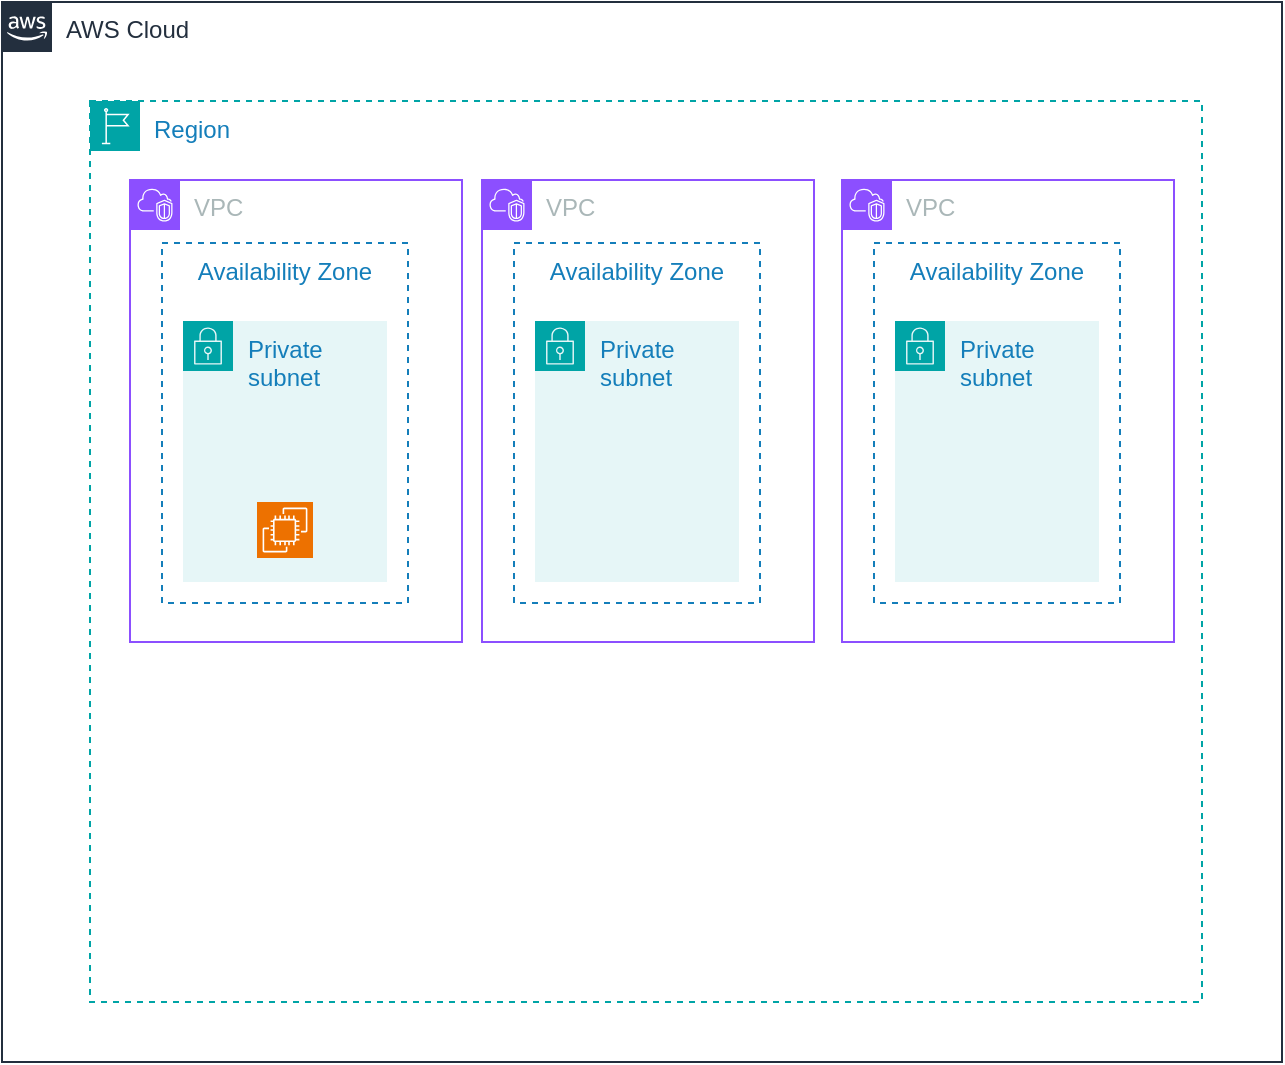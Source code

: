 <mxfile version="22.1.3" type="github">
  <diagram name="ページ1" id="tVy99rYXHUsZH3hneVnp">
    <mxGraphModel dx="1434" dy="1927" grid="1" gridSize="10" guides="1" tooltips="1" connect="1" arrows="1" fold="1" page="1" pageScale="1" pageWidth="827" pageHeight="1169" math="0" shadow="0">
      <root>
        <mxCell id="0" />
        <mxCell id="1" parent="0" />
        <mxCell id="xZfSfxxHkl3YPpoPbqo2-1" value="AWS Cloud" style="points=[[0,0],[0.25,0],[0.5,0],[0.75,0],[1,0],[1,0.25],[1,0.5],[1,0.75],[1,1],[0.75,1],[0.5,1],[0.25,1],[0,1],[0,0.75],[0,0.5],[0,0.25]];outlineConnect=0;gradientColor=none;html=1;whiteSpace=wrap;fontSize=12;fontStyle=0;container=1;pointerEvents=0;collapsible=0;recursiveResize=0;shape=mxgraph.aws4.group;grIcon=mxgraph.aws4.group_aws_cloud_alt;strokeColor=#232F3E;fillColor=none;verticalAlign=top;align=left;spacingLeft=30;fontColor=#232F3E;dashed=0;" parent="1" vertex="1">
          <mxGeometry x="94" y="-610" width="640" height="530" as="geometry" />
        </mxCell>
        <mxCell id="xZfSfxxHkl3YPpoPbqo2-11" value="VPC" style="points=[[0,0],[0.25,0],[0.5,0],[0.75,0],[1,0],[1,0.25],[1,0.5],[1,0.75],[1,1],[0.75,1],[0.5,1],[0.25,1],[0,1],[0,0.75],[0,0.5],[0,0.25]];outlineConnect=0;gradientColor=none;html=1;whiteSpace=wrap;fontSize=12;fontStyle=0;container=1;pointerEvents=0;collapsible=0;recursiveResize=0;shape=mxgraph.aws4.group;grIcon=mxgraph.aws4.group_vpc2;strokeColor=#8C4FFF;fillColor=none;verticalAlign=top;align=left;spacingLeft=30;fontColor=#AAB7B8;dashed=0;" parent="xZfSfxxHkl3YPpoPbqo2-1" vertex="1">
          <mxGeometry x="64" y="89" width="166" height="231" as="geometry" />
        </mxCell>
        <mxCell id="xZfSfxxHkl3YPpoPbqo2-3" value="Region" style="points=[[0,0],[0.25,0],[0.5,0],[0.75,0],[1,0],[1,0.25],[1,0.5],[1,0.75],[1,1],[0.75,1],[0.5,1],[0.25,1],[0,1],[0,0.75],[0,0.5],[0,0.25]];outlineConnect=0;gradientColor=none;html=1;whiteSpace=wrap;fontSize=12;fontStyle=0;container=1;pointerEvents=0;collapsible=0;recursiveResize=0;shape=mxgraph.aws4.group;grIcon=mxgraph.aws4.group_region;strokeColor=#00A4A6;fillColor=none;verticalAlign=top;align=left;spacingLeft=30;fontColor=#147EBA;dashed=1;" parent="xZfSfxxHkl3YPpoPbqo2-1" vertex="1">
          <mxGeometry x="44" y="49.5" width="556" height="450.5" as="geometry" />
        </mxCell>
        <mxCell id="wf-hKyWGlj1gjCBKWFYa-4" value="Private subnet" style="points=[[0,0],[0.25,0],[0.5,0],[0.75,0],[1,0],[1,0.25],[1,0.5],[1,0.75],[1,1],[0.75,1],[0.5,1],[0.25,1],[0,1],[0,0.75],[0,0.5],[0,0.25]];outlineConnect=0;gradientColor=none;html=1;whiteSpace=wrap;fontSize=12;fontStyle=0;container=0;pointerEvents=0;collapsible=0;recursiveResize=0;shape=mxgraph.aws4.group;grIcon=mxgraph.aws4.group_security_group;grStroke=0;strokeColor=#00A4A6;fillColor=#E6F6F7;verticalAlign=top;align=left;spacingLeft=30;fontColor=#147EBA;dashed=0;" vertex="1" parent="xZfSfxxHkl3YPpoPbqo2-3">
          <mxGeometry x="46.5" y="110" width="102" height="130.5" as="geometry" />
        </mxCell>
        <mxCell id="xZfSfxxHkl3YPpoPbqo2-10" value="Availability Zone" style="fillColor=none;strokeColor=#147EBA;dashed=1;verticalAlign=top;fontStyle=0;fontColor=#147EBA;whiteSpace=wrap;html=1;" parent="xZfSfxxHkl3YPpoPbqo2-3" vertex="1">
          <mxGeometry x="36" y="71" width="123" height="180" as="geometry" />
        </mxCell>
        <mxCell id="xZfSfxxHkl3YPpoPbqo2-20" value="" style="sketch=0;points=[[0,0,0],[0.25,0,0],[0.5,0,0],[0.75,0,0],[1,0,0],[0,1,0],[0.25,1,0],[0.5,1,0],[0.75,1,0],[1,1,0],[0,0.25,0],[0,0.5,0],[0,0.75,0],[1,0.25,0],[1,0.5,0],[1,0.75,0]];outlineConnect=0;fontColor=#232F3E;fillColor=#ED7100;strokeColor=#ffffff;dashed=0;verticalLabelPosition=bottom;verticalAlign=top;align=center;html=1;fontSize=12;fontStyle=0;aspect=fixed;shape=mxgraph.aws4.resourceIcon;resIcon=mxgraph.aws4.ec2;" parent="xZfSfxxHkl3YPpoPbqo2-3" vertex="1">
          <mxGeometry x="83.5" y="200.5" width="28" height="28" as="geometry" />
        </mxCell>
        <mxCell id="wf-hKyWGlj1gjCBKWFYa-5" value="VPC" style="points=[[0,0],[0.25,0],[0.5,0],[0.75,0],[1,0],[1,0.25],[1,0.5],[1,0.75],[1,1],[0.75,1],[0.5,1],[0.25,1],[0,1],[0,0.75],[0,0.5],[0,0.25]];outlineConnect=0;gradientColor=none;html=1;whiteSpace=wrap;fontSize=12;fontStyle=0;container=1;pointerEvents=0;collapsible=0;recursiveResize=0;shape=mxgraph.aws4.group;grIcon=mxgraph.aws4.group_vpc2;strokeColor=#8C4FFF;fillColor=none;verticalAlign=top;align=left;spacingLeft=30;fontColor=#AAB7B8;dashed=0;" vertex="1" parent="xZfSfxxHkl3YPpoPbqo2-3">
          <mxGeometry x="196" y="39.5" width="166" height="231" as="geometry" />
        </mxCell>
        <mxCell id="wf-hKyWGlj1gjCBKWFYa-6" value="Private subnet" style="points=[[0,0],[0.25,0],[0.5,0],[0.75,0],[1,0],[1,0.25],[1,0.5],[1,0.75],[1,1],[0.75,1],[0.5,1],[0.25,1],[0,1],[0,0.75],[0,0.5],[0,0.25]];outlineConnect=0;gradientColor=none;html=1;whiteSpace=wrap;fontSize=12;fontStyle=0;container=0;pointerEvents=0;collapsible=0;recursiveResize=0;shape=mxgraph.aws4.group;grIcon=mxgraph.aws4.group_security_group;grStroke=0;strokeColor=#00A4A6;fillColor=#E6F6F7;verticalAlign=top;align=left;spacingLeft=30;fontColor=#147EBA;dashed=0;" vertex="1" parent="xZfSfxxHkl3YPpoPbqo2-3">
          <mxGeometry x="222.5" y="110" width="102" height="130.5" as="geometry" />
        </mxCell>
        <mxCell id="wf-hKyWGlj1gjCBKWFYa-7" value="Availability Zone" style="fillColor=none;strokeColor=#147EBA;dashed=1;verticalAlign=top;fontStyle=0;fontColor=#147EBA;whiteSpace=wrap;html=1;" vertex="1" parent="xZfSfxxHkl3YPpoPbqo2-3">
          <mxGeometry x="212" y="71" width="123" height="180" as="geometry" />
        </mxCell>
        <mxCell id="wf-hKyWGlj1gjCBKWFYa-9" value="VPC" style="points=[[0,0],[0.25,0],[0.5,0],[0.75,0],[1,0],[1,0.25],[1,0.5],[1,0.75],[1,1],[0.75,1],[0.5,1],[0.25,1],[0,1],[0,0.75],[0,0.5],[0,0.25]];outlineConnect=0;gradientColor=none;html=1;whiteSpace=wrap;fontSize=12;fontStyle=0;container=1;pointerEvents=0;collapsible=0;recursiveResize=0;shape=mxgraph.aws4.group;grIcon=mxgraph.aws4.group_vpc2;strokeColor=#8C4FFF;fillColor=none;verticalAlign=top;align=left;spacingLeft=30;fontColor=#AAB7B8;dashed=0;" vertex="1" parent="xZfSfxxHkl3YPpoPbqo2-3">
          <mxGeometry x="376" y="39.5" width="166" height="231" as="geometry" />
        </mxCell>
        <mxCell id="wf-hKyWGlj1gjCBKWFYa-10" value="Private subnet" style="points=[[0,0],[0.25,0],[0.5,0],[0.75,0],[1,0],[1,0.25],[1,0.5],[1,0.75],[1,1],[0.75,1],[0.5,1],[0.25,1],[0,1],[0,0.75],[0,0.5],[0,0.25]];outlineConnect=0;gradientColor=none;html=1;whiteSpace=wrap;fontSize=12;fontStyle=0;container=0;pointerEvents=0;collapsible=0;recursiveResize=0;shape=mxgraph.aws4.group;grIcon=mxgraph.aws4.group_security_group;grStroke=0;strokeColor=#00A4A6;fillColor=#E6F6F7;verticalAlign=top;align=left;spacingLeft=30;fontColor=#147EBA;dashed=0;" vertex="1" parent="xZfSfxxHkl3YPpoPbqo2-3">
          <mxGeometry x="402.5" y="110" width="102" height="130.5" as="geometry" />
        </mxCell>
        <mxCell id="wf-hKyWGlj1gjCBKWFYa-11" value="Availability Zone" style="fillColor=none;strokeColor=#147EBA;dashed=1;verticalAlign=top;fontStyle=0;fontColor=#147EBA;whiteSpace=wrap;html=1;" vertex="1" parent="xZfSfxxHkl3YPpoPbqo2-3">
          <mxGeometry x="392" y="71" width="123" height="180" as="geometry" />
        </mxCell>
      </root>
    </mxGraphModel>
  </diagram>
</mxfile>
